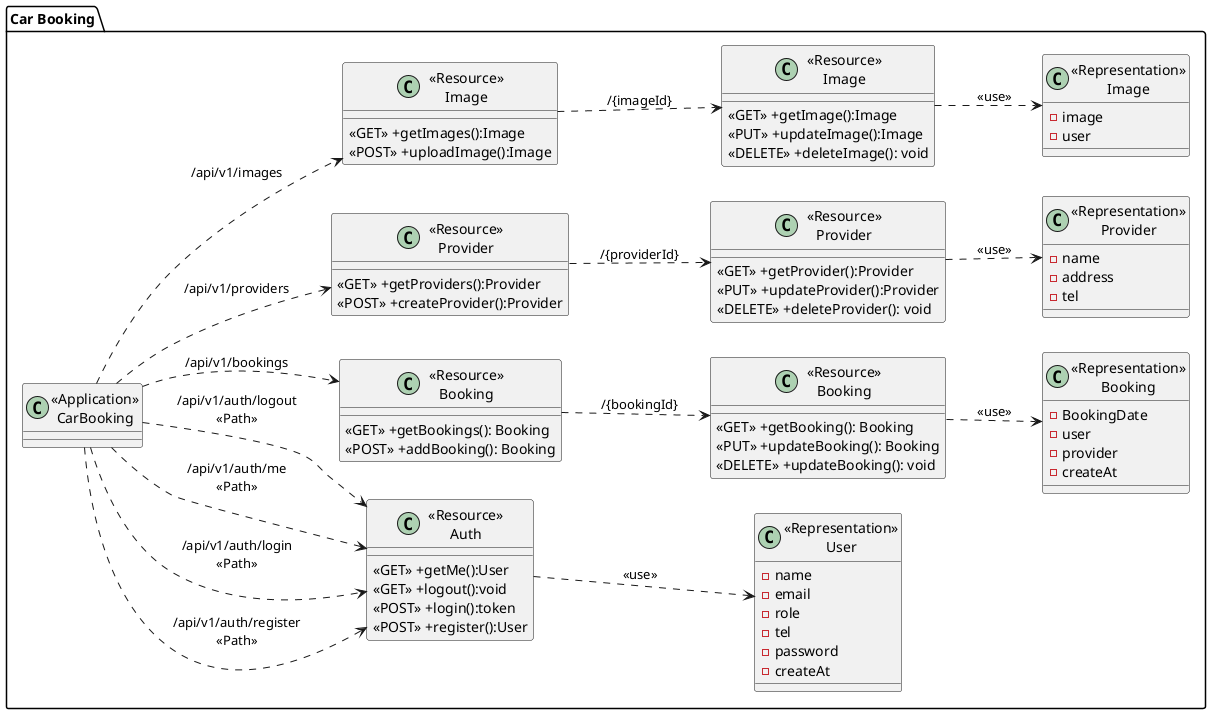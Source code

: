 @startuml Car Booking System Use Case Diagram
left to right direction
package "Car Booking"{
    class "<<Application>>\nCarBooking" as CarBooking{}

    class "<<Resource>>\nAuth" as ResourceAuth{
        <<GET>> +getMe():User
        <<GET>> +logout():void
        <<POST>> +login():token
        <<POST>> +register():User
    }

    class "<<Resource>>\nBooking" as ResourceBooking2 {
        <<GET>> +getBooking(): Booking
        <<PUT>> +updateBooking(): Booking
        <<DELETE>> +updateBooking(): void
    }

    class "<<Resource>>\nBooking" as ResourceBooking {
        <<GET>> +getBookings(): Booking
        <<POST>> +addBooking(): Booking
    }

    class "<<Resource>>\nProvider" as ResourceProvider{
        <<GET>> +getProviders():Provider
        <<POST>> +createProvider():Provider
    }

    class "<<Resource>>\nProvider" as ResourceProvider2{
        <<GET>> +getProvider():Provider
        <<PUT>> +updateProvider():Provider
        <<DELETE>> +deleteProvider(): void
    }

    class "<<Resource>>\nImage" as ResourceImage{
        <<GET>> +getImages():Image
        <<POST>> +uploadImage():Image
    }

    class "<<Resource>>\nImage" as ResourceImage2{
        <<GET>> +getImage():Image
        <<PUT>> +updateImage():Image
        <<DELETE>> +deleteImage(): void
    }

    class "<<Representation>>\nBooking" as RepresentationBooking {
        -BookingDate
        -user
        -provider
        -createAt
    }

    class "<<Representation>>\nUser" as RepresentationUser {
        -name
        -email
        -role
        -tel
        -password
        -createAt
    }

    class "<<Representation>>\nProvider" as RepresentationProvider {
        -name
        -address
        -tel
    }

    class "<<Representation>>\nImage" as RepresentationImage {
        -image
        -user
    }


}

CarBooking ..> ResourceAuth:"/api/v1/auth/register\n<<Path>>"
CarBooking ..> ResourceAuth:"/api/v1/auth/login\n<<Path>>"
CarBooking ..> ResourceAuth:"/api/v1/auth/me\n<<Path>>"
CarBooking ..> ResourceAuth:"/api/v1/auth/logout\n<<Path>>"


CarBooking ..> ResourceBooking:"/api/v1/bookings"

CarBooking ..> ResourceProvider:"/api/v1/providers"

ResourceBooking ..>ResourceBooking2: "/{bookingId}"
ResourceAuth ..>RepresentationUser: "<<use>>"
ResourceBooking2 ..>RepresentationBooking: "<<use>>"
ResourceProvider ..> ResourceProvider2: "/{providerId}"
ResourceProvider2 ..>RepresentationProvider:"<<use>>"

CarBooking ..> ResourceImage:"/api/v1/images"
ResourceImage ..> ResourceImage2:"/{imageId}"
ResourceImage2 ..> RepresentationImage:"<<use>>"
' ResourceAuth ..> ResourceHospital: "/{hospitalId}\n<<Path>>"
' ResourceHospital ..> RepresentationHospital: "<<use>>"

@enduml